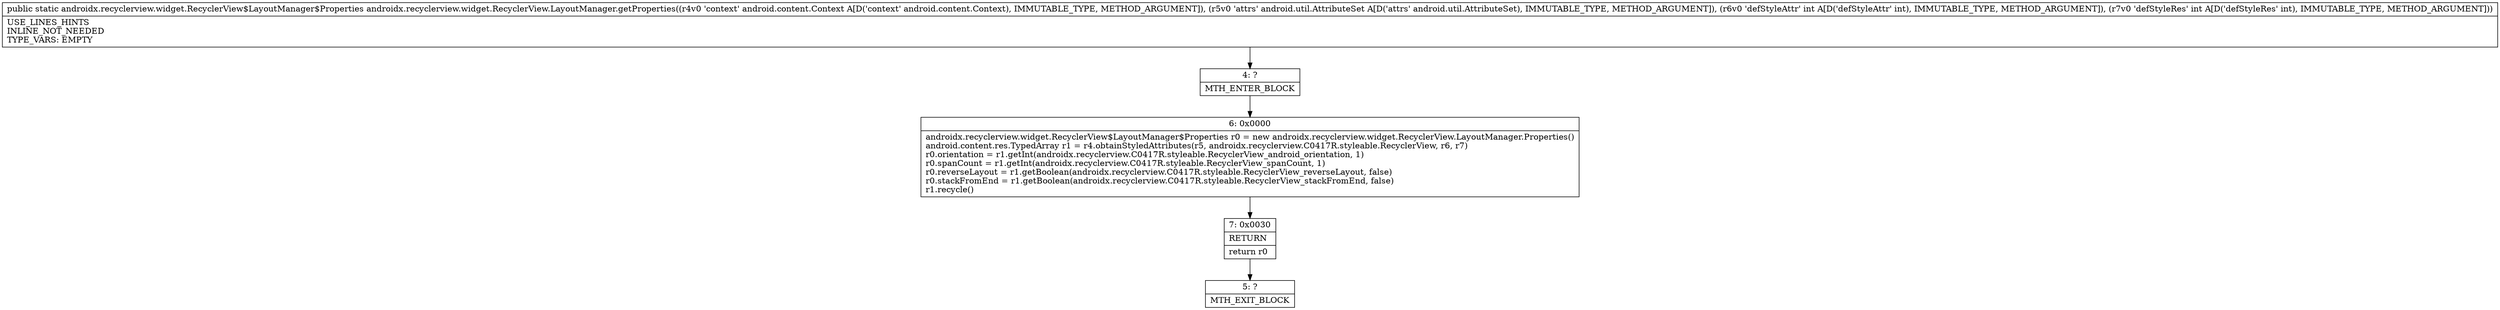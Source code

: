 digraph "CFG forandroidx.recyclerview.widget.RecyclerView.LayoutManager.getProperties(Landroid\/content\/Context;Landroid\/util\/AttributeSet;II)Landroidx\/recyclerview\/widget\/RecyclerView$LayoutManager$Properties;" {
Node_4 [shape=record,label="{4\:\ ?|MTH_ENTER_BLOCK\l}"];
Node_6 [shape=record,label="{6\:\ 0x0000|androidx.recyclerview.widget.RecyclerView$LayoutManager$Properties r0 = new androidx.recyclerview.widget.RecyclerView.LayoutManager.Properties()\landroid.content.res.TypedArray r1 = r4.obtainStyledAttributes(r5, androidx.recyclerview.C0417R.styleable.RecyclerView, r6, r7)\lr0.orientation = r1.getInt(androidx.recyclerview.C0417R.styleable.RecyclerView_android_orientation, 1)\lr0.spanCount = r1.getInt(androidx.recyclerview.C0417R.styleable.RecyclerView_spanCount, 1)\lr0.reverseLayout = r1.getBoolean(androidx.recyclerview.C0417R.styleable.RecyclerView_reverseLayout, false)\lr0.stackFromEnd = r1.getBoolean(androidx.recyclerview.C0417R.styleable.RecyclerView_stackFromEnd, false)\lr1.recycle()\l}"];
Node_7 [shape=record,label="{7\:\ 0x0030|RETURN\l|return r0\l}"];
Node_5 [shape=record,label="{5\:\ ?|MTH_EXIT_BLOCK\l}"];
MethodNode[shape=record,label="{public static androidx.recyclerview.widget.RecyclerView$LayoutManager$Properties androidx.recyclerview.widget.RecyclerView.LayoutManager.getProperties((r4v0 'context' android.content.Context A[D('context' android.content.Context), IMMUTABLE_TYPE, METHOD_ARGUMENT]), (r5v0 'attrs' android.util.AttributeSet A[D('attrs' android.util.AttributeSet), IMMUTABLE_TYPE, METHOD_ARGUMENT]), (r6v0 'defStyleAttr' int A[D('defStyleAttr' int), IMMUTABLE_TYPE, METHOD_ARGUMENT]), (r7v0 'defStyleRes' int A[D('defStyleRes' int), IMMUTABLE_TYPE, METHOD_ARGUMENT]))  | USE_LINES_HINTS\lINLINE_NOT_NEEDED\lTYPE_VARS: EMPTY\l}"];
MethodNode -> Node_4;Node_4 -> Node_6;
Node_6 -> Node_7;
Node_7 -> Node_5;
}

